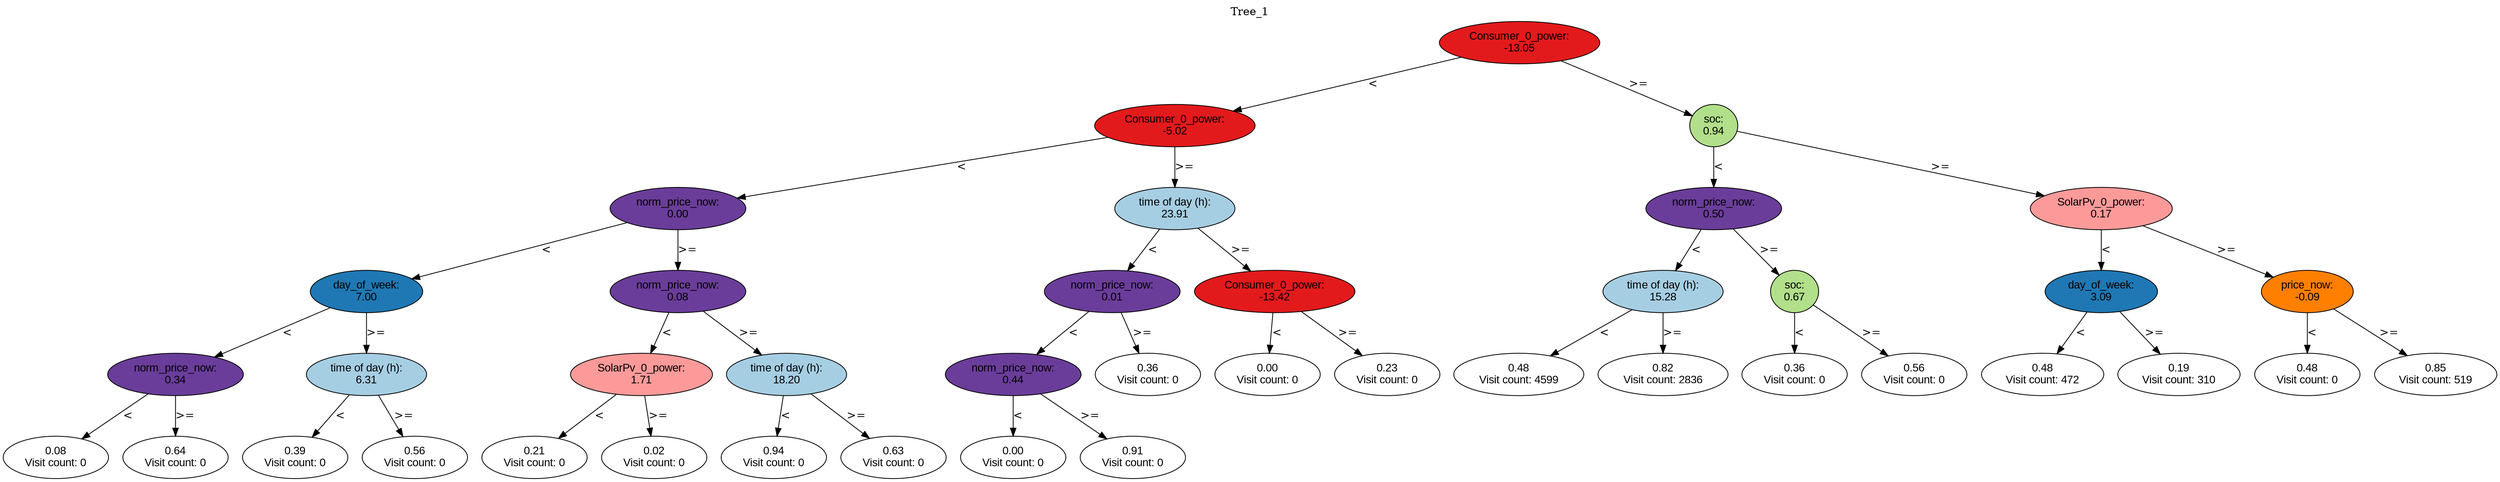 digraph BST {
    node [fontname="Arial" style=filled colorscheme=paired12];
    0 [ label = "Consumer_0_power:
-13.05" fillcolor=6];
    1 [ label = "Consumer_0_power:
-5.02" fillcolor=6];
    2 [ label = "norm_price_now:
0.00" fillcolor=10];
    3 [ label = "day_of_week:
7.00" fillcolor=2];
    4 [ label = "norm_price_now:
0.34" fillcolor=10];
    5 [ label = "0.08
Visit count: 0" fillcolor=white];
    6 [ label = "0.64
Visit count: 0" fillcolor=white];
    7 [ label = "time of day (h):
6.31" fillcolor=1];
    8 [ label = "0.39
Visit count: 0" fillcolor=white];
    9 [ label = "0.56
Visit count: 0" fillcolor=white];
    10 [ label = "norm_price_now:
0.08" fillcolor=10];
    11 [ label = "SolarPv_0_power:
1.71" fillcolor=5];
    12 [ label = "0.21
Visit count: 0" fillcolor=white];
    13 [ label = "0.02
Visit count: 0" fillcolor=white];
    14 [ label = "time of day (h):
18.20" fillcolor=1];
    15 [ label = "0.94
Visit count: 0" fillcolor=white];
    16 [ label = "0.63
Visit count: 0" fillcolor=white];
    17 [ label = "time of day (h):
23.91" fillcolor=1];
    18 [ label = "norm_price_now:
0.01" fillcolor=10];
    19 [ label = "norm_price_now:
0.44" fillcolor=10];
    20 [ label = "0.00
Visit count: 0" fillcolor=white];
    21 [ label = "0.91
Visit count: 0" fillcolor=white];
    22 [ label = "0.36
Visit count: 0" fillcolor=white];
    23 [ label = "Consumer_0_power:
-13.42" fillcolor=6];
    24 [ label = "0.00
Visit count: 0" fillcolor=white];
    25 [ label = "0.23
Visit count: 0" fillcolor=white];
    26 [ label = "soc:
0.94" fillcolor=3];
    27 [ label = "norm_price_now:
0.50" fillcolor=10];
    28 [ label = "time of day (h):
15.28" fillcolor=1];
    29 [ label = "0.48
Visit count: 4599" fillcolor=white];
    30 [ label = "0.82
Visit count: 2836" fillcolor=white];
    31 [ label = "soc:
0.67" fillcolor=3];
    32 [ label = "0.36
Visit count: 0" fillcolor=white];
    33 [ label = "0.56
Visit count: 0" fillcolor=white];
    34 [ label = "SolarPv_0_power:
0.17" fillcolor=5];
    35 [ label = "day_of_week:
3.09" fillcolor=2];
    36 [ label = "0.48
Visit count: 472" fillcolor=white];
    37 [ label = "0.19
Visit count: 310" fillcolor=white];
    38 [ label = "price_now:
-0.09" fillcolor=8];
    39 [ label = "0.48
Visit count: 0" fillcolor=white];
    40 [ label = "0.85
Visit count: 519" fillcolor=white];

    0  -> 1[ label = "<"];
    0  -> 26[ label = ">="];
    1  -> 2[ label = "<"];
    1  -> 17[ label = ">="];
    2  -> 3[ label = "<"];
    2  -> 10[ label = ">="];
    3  -> 4[ label = "<"];
    3  -> 7[ label = ">="];
    4  -> 5[ label = "<"];
    4  -> 6[ label = ">="];
    7  -> 8[ label = "<"];
    7  -> 9[ label = ">="];
    10  -> 11[ label = "<"];
    10  -> 14[ label = ">="];
    11  -> 12[ label = "<"];
    11  -> 13[ label = ">="];
    14  -> 15[ label = "<"];
    14  -> 16[ label = ">="];
    17  -> 18[ label = "<"];
    17  -> 23[ label = ">="];
    18  -> 19[ label = "<"];
    18  -> 22[ label = ">="];
    19  -> 20[ label = "<"];
    19  -> 21[ label = ">="];
    23  -> 24[ label = "<"];
    23  -> 25[ label = ">="];
    26  -> 27[ label = "<"];
    26  -> 34[ label = ">="];
    27  -> 28[ label = "<"];
    27  -> 31[ label = ">="];
    28  -> 29[ label = "<"];
    28  -> 30[ label = ">="];
    31  -> 32[ label = "<"];
    31  -> 33[ label = ">="];
    34  -> 35[ label = "<"];
    34  -> 38[ label = ">="];
    35  -> 36[ label = "<"];
    35  -> 37[ label = ">="];
    38  -> 39[ label = "<"];
    38  -> 40[ label = ">="];

    labelloc="t";
    label="Tree_1";
}